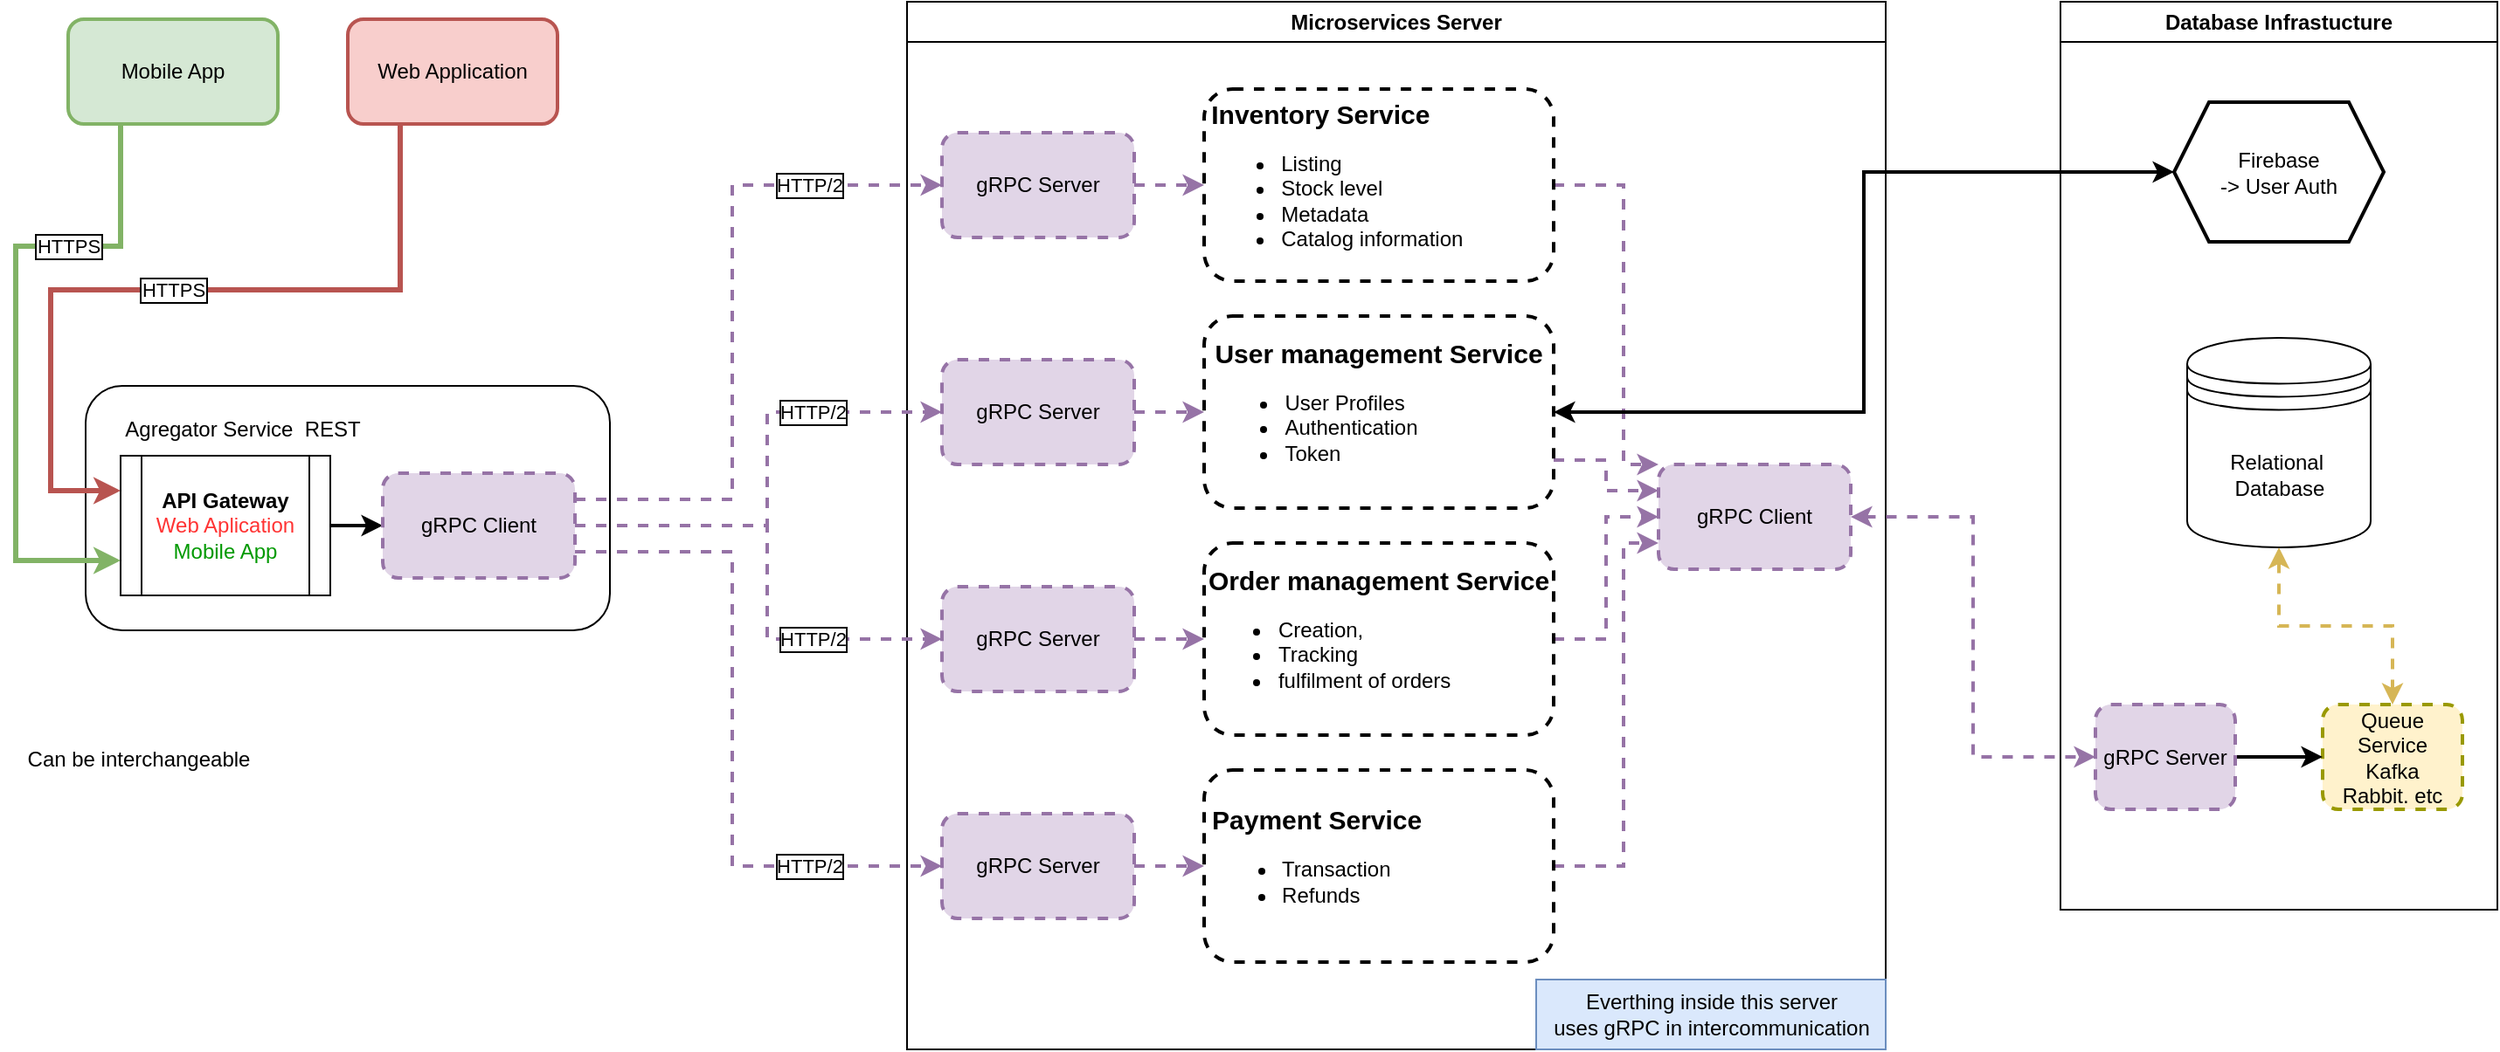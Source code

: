 <mxfile version="22.0.3" type="github">
  <diagram name="Page-1" id="NbVhk0MFhlbVLqS5J1yt">
    <mxGraphModel dx="1434" dy="790" grid="1" gridSize="10" guides="1" tooltips="1" connect="1" arrows="1" fold="1" page="1" pageScale="1" pageWidth="850" pageHeight="1100" math="0" shadow="0">
      <root>
        <mxCell id="0" />
        <mxCell id="1" parent="0" />
        <mxCell id="EWW60drx3eyQ0JMGf2e5-8" value="Microservices Server" style="swimlane;whiteSpace=wrap;html=1;" parent="1" vertex="1">
          <mxGeometry x="560" y="70" width="560" height="600" as="geometry" />
        </mxCell>
        <mxCell id="EWW60drx3eyQ0JMGf2e5-59" style="edgeStyle=orthogonalEdgeStyle;rounded=0;orthogonalLoop=1;jettySize=auto;html=1;exitX=1;exitY=0.5;exitDx=0;exitDy=0;entryX=0;entryY=0;entryDx=0;entryDy=0;strokeWidth=2;dashed=1;fillColor=#e1d5e7;strokeColor=#9673a6;" parent="EWW60drx3eyQ0JMGf2e5-8" source="EWW60drx3eyQ0JMGf2e5-2" target="EWW60drx3eyQ0JMGf2e5-54" edge="1">
          <mxGeometry relative="1" as="geometry">
            <Array as="points">
              <mxPoint x="410" y="105" />
              <mxPoint x="410" y="265" />
            </Array>
          </mxGeometry>
        </mxCell>
        <mxCell id="EWW60drx3eyQ0JMGf2e5-2" value="&lt;b&gt;&lt;font style=&quot;font-size: 15px;&quot;&gt;Inventory Service&amp;nbsp; &amp;nbsp; &amp;nbsp; &amp;nbsp; &amp;nbsp; &amp;nbsp; &amp;nbsp; &amp;nbsp;&amp;nbsp;&lt;/font&gt;&lt;/b&gt;&lt;br&gt;&lt;ul&gt;&lt;li style=&quot;text-align: left;&quot;&gt;Listing&lt;/li&gt;&lt;li style=&quot;text-align: left;&quot;&gt;Stock level&lt;/li&gt;&lt;li style=&quot;text-align: left;&quot;&gt;Metadata&lt;/li&gt;&lt;li style=&quot;text-align: left;&quot;&gt;Catalog information&lt;/li&gt;&lt;/ul&gt;" style="rounded=1;whiteSpace=wrap;html=1;strokeWidth=2;dashed=1;" parent="EWW60drx3eyQ0JMGf2e5-8" vertex="1">
          <mxGeometry x="170" y="50" width="200" height="110" as="geometry" />
        </mxCell>
        <mxCell id="EWW60drx3eyQ0JMGf2e5-56" style="edgeStyle=orthogonalEdgeStyle;rounded=0;orthogonalLoop=1;jettySize=auto;html=1;exitX=1;exitY=0.75;exitDx=0;exitDy=0;entryX=0;entryY=0.25;entryDx=0;entryDy=0;strokeWidth=2;dashed=1;fillColor=#e1d5e7;strokeColor=#9673a6;" parent="EWW60drx3eyQ0JMGf2e5-8" source="EWW60drx3eyQ0JMGf2e5-4" target="EWW60drx3eyQ0JMGf2e5-54" edge="1">
          <mxGeometry relative="1" as="geometry" />
        </mxCell>
        <mxCell id="EWW60drx3eyQ0JMGf2e5-4" value="&lt;b&gt;&lt;font style=&quot;font-size: 15px;&quot;&gt;User management Service&lt;/font&gt;&lt;/b&gt;&lt;br&gt;&lt;ul&gt;&lt;li style=&quot;text-align: left;&quot;&gt;User Profiles&lt;/li&gt;&lt;li style=&quot;text-align: left;&quot;&gt;Authentication&lt;/li&gt;&lt;li style=&quot;text-align: left;&quot;&gt;Token&lt;/li&gt;&lt;/ul&gt;" style="rounded=1;whiteSpace=wrap;html=1;strokeWidth=2;dashed=1;" parent="EWW60drx3eyQ0JMGf2e5-8" vertex="1">
          <mxGeometry x="170" y="180" width="200" height="110" as="geometry" />
        </mxCell>
        <mxCell id="EWW60drx3eyQ0JMGf2e5-57" style="edgeStyle=orthogonalEdgeStyle;rounded=0;orthogonalLoop=1;jettySize=auto;html=1;exitX=1;exitY=0.5;exitDx=0;exitDy=0;entryX=0;entryY=0.5;entryDx=0;entryDy=0;strokeWidth=2;dashed=1;fillColor=#e1d5e7;strokeColor=#9673a6;" parent="EWW60drx3eyQ0JMGf2e5-8" source="EWW60drx3eyQ0JMGf2e5-6" target="EWW60drx3eyQ0JMGf2e5-54" edge="1">
          <mxGeometry relative="1" as="geometry" />
        </mxCell>
        <mxCell id="EWW60drx3eyQ0JMGf2e5-6" value="&lt;b&gt;&lt;font style=&quot;font-size: 15px;&quot;&gt;Order management Service&lt;/font&gt;&lt;/b&gt;&lt;span style=&quot;background-color: initial;&quot;&gt;&lt;br&gt;&lt;ul&gt;&lt;li style=&quot;text-align: left;&quot;&gt;&lt;span style=&quot;background-color: initial;&quot;&gt;Creation,&amp;nbsp;&lt;/span&gt;&lt;/li&gt;&lt;li style=&quot;text-align: left;&quot;&gt;&lt;span style=&quot;background-color: initial;&quot;&gt;Tracking&amp;nbsp;&lt;/span&gt;&lt;/li&gt;&lt;li style=&quot;text-align: left;&quot;&gt;&lt;span style=&quot;background-color: initial;&quot;&gt;fulfilment of orders&lt;/span&gt;&lt;/li&gt;&lt;/ul&gt;&lt;/span&gt;" style="rounded=1;whiteSpace=wrap;html=1;strokeWidth=2;dashed=1;" parent="EWW60drx3eyQ0JMGf2e5-8" vertex="1">
          <mxGeometry x="170" y="310" width="200" height="110" as="geometry" />
        </mxCell>
        <mxCell id="EWW60drx3eyQ0JMGf2e5-58" style="edgeStyle=orthogonalEdgeStyle;rounded=0;orthogonalLoop=1;jettySize=auto;html=1;exitX=1;exitY=0.5;exitDx=0;exitDy=0;entryX=0;entryY=0.75;entryDx=0;entryDy=0;strokeWidth=2;dashed=1;fillColor=#e1d5e7;strokeColor=#9673a6;" parent="EWW60drx3eyQ0JMGf2e5-8" source="EWW60drx3eyQ0JMGf2e5-7" target="EWW60drx3eyQ0JMGf2e5-54" edge="1">
          <mxGeometry relative="1" as="geometry">
            <Array as="points">
              <mxPoint x="410" y="495" />
              <mxPoint x="410" y="310" />
            </Array>
          </mxGeometry>
        </mxCell>
        <mxCell id="EWW60drx3eyQ0JMGf2e5-7" value="&lt;b&gt;&lt;font style=&quot;font-size: 15px;&quot;&gt;Payment Service&amp;nbsp; &amp;nbsp; &amp;nbsp; &amp;nbsp; &amp;nbsp; &amp;nbsp; &amp;nbsp; &amp;nbsp; &amp;nbsp;&lt;/font&gt;&lt;/b&gt;&lt;br&gt;&lt;ul&gt;&lt;li style=&quot;text-align: left;&quot;&gt;Transaction&lt;/li&gt;&lt;li style=&quot;text-align: left;&quot;&gt;Refunds&lt;/li&gt;&lt;/ul&gt;" style="rounded=1;whiteSpace=wrap;html=1;strokeWidth=2;dashed=1;" parent="EWW60drx3eyQ0JMGf2e5-8" vertex="1">
          <mxGeometry x="170" y="440" width="200" height="110" as="geometry" />
        </mxCell>
        <mxCell id="EWW60drx3eyQ0JMGf2e5-30" style="edgeStyle=orthogonalEdgeStyle;rounded=0;orthogonalLoop=1;jettySize=auto;html=1;exitX=1;exitY=0.5;exitDx=0;exitDy=0;entryX=0;entryY=0.5;entryDx=0;entryDy=0;strokeWidth=2;fillColor=#e1d5e7;strokeColor=#9673a6;dashed=1;" parent="EWW60drx3eyQ0JMGf2e5-8" source="EWW60drx3eyQ0JMGf2e5-20" target="EWW60drx3eyQ0JMGf2e5-2" edge="1">
          <mxGeometry relative="1" as="geometry" />
        </mxCell>
        <mxCell id="EWW60drx3eyQ0JMGf2e5-20" value="gRPC Server" style="rounded=1;whiteSpace=wrap;html=1;fillColor=#e1d5e7;strokeColor=#9673a6;strokeWidth=2;dashed=1;movable=1;resizable=1;rotatable=1;deletable=1;editable=1;locked=0;connectable=1;" parent="EWW60drx3eyQ0JMGf2e5-8" vertex="1">
          <mxGeometry x="20" y="75" width="110" height="60" as="geometry" />
        </mxCell>
        <mxCell id="EWW60drx3eyQ0JMGf2e5-33" style="edgeStyle=orthogonalEdgeStyle;rounded=0;orthogonalLoop=1;jettySize=auto;html=1;exitX=1;exitY=0.5;exitDx=0;exitDy=0;entryX=0;entryY=0.5;entryDx=0;entryDy=0;strokeWidth=2;fillColor=#e1d5e7;strokeColor=#9673a6;dashed=1;" parent="EWW60drx3eyQ0JMGf2e5-8" source="EWW60drx3eyQ0JMGf2e5-23" target="EWW60drx3eyQ0JMGf2e5-7" edge="1">
          <mxGeometry relative="1" as="geometry" />
        </mxCell>
        <mxCell id="EWW60drx3eyQ0JMGf2e5-23" value="gRPC Server" style="rounded=1;whiteSpace=wrap;html=1;fillColor=#e1d5e7;strokeColor=#9673a6;strokeWidth=2;dashed=1;movable=1;resizable=1;rotatable=1;deletable=1;editable=1;locked=0;connectable=1;" parent="EWW60drx3eyQ0JMGf2e5-8" vertex="1">
          <mxGeometry x="20" y="465" width="110" height="60" as="geometry" />
        </mxCell>
        <mxCell id="EWW60drx3eyQ0JMGf2e5-32" style="edgeStyle=orthogonalEdgeStyle;rounded=0;orthogonalLoop=1;jettySize=auto;html=1;exitX=1;exitY=0.5;exitDx=0;exitDy=0;entryX=0;entryY=0.5;entryDx=0;entryDy=0;strokeWidth=2;fillColor=#e1d5e7;strokeColor=#9673a6;dashed=1;" parent="EWW60drx3eyQ0JMGf2e5-8" source="EWW60drx3eyQ0JMGf2e5-22" target="EWW60drx3eyQ0JMGf2e5-6" edge="1">
          <mxGeometry relative="1" as="geometry" />
        </mxCell>
        <mxCell id="EWW60drx3eyQ0JMGf2e5-22" value="gRPC Server" style="rounded=1;whiteSpace=wrap;html=1;fillColor=#e1d5e7;strokeColor=#9673a6;strokeWidth=2;dashed=1;movable=1;resizable=1;rotatable=1;deletable=1;editable=1;locked=0;connectable=1;" parent="EWW60drx3eyQ0JMGf2e5-8" vertex="1">
          <mxGeometry x="20" y="335" width="110" height="60" as="geometry" />
        </mxCell>
        <mxCell id="EWW60drx3eyQ0JMGf2e5-31" style="edgeStyle=orthogonalEdgeStyle;rounded=0;orthogonalLoop=1;jettySize=auto;html=1;exitX=1;exitY=0.5;exitDx=0;exitDy=0;entryX=0;entryY=0.5;entryDx=0;entryDy=0;strokeWidth=2;fillColor=#e1d5e7;strokeColor=#9673a6;dashed=1;" parent="EWW60drx3eyQ0JMGf2e5-8" source="EWW60drx3eyQ0JMGf2e5-21" target="EWW60drx3eyQ0JMGf2e5-4" edge="1">
          <mxGeometry relative="1" as="geometry" />
        </mxCell>
        <mxCell id="EWW60drx3eyQ0JMGf2e5-21" value="gRPC Server" style="rounded=1;whiteSpace=wrap;html=1;fillColor=#e1d5e7;strokeColor=#9673a6;strokeWidth=2;dashed=1;movable=1;resizable=1;rotatable=1;deletable=1;editable=1;locked=0;connectable=1;" parent="EWW60drx3eyQ0JMGf2e5-8" vertex="1">
          <mxGeometry x="20" y="205" width="110" height="60" as="geometry" />
        </mxCell>
        <mxCell id="EWW60drx3eyQ0JMGf2e5-24" value="" style="shape=image;html=1;verticalAlign=top;verticalLabelPosition=bottom;labelBackgroundColor=#ffffff;imageAspect=0;aspect=fixed;image=https://cdn4.iconfinder.com/data/icons/evil-icons-user-interface/64/star-128.png;labelBorderColor=none;strokeWidth=2;" parent="EWW60drx3eyQ0JMGf2e5-8" vertex="1">
          <mxGeometry x="110" y="75" width="20" height="20" as="geometry" />
        </mxCell>
        <mxCell id="EWW60drx3eyQ0JMGf2e5-28" value="" style="shape=image;html=1;verticalAlign=top;verticalLabelPosition=bottom;labelBackgroundColor=#ffffff;imageAspect=0;aspect=fixed;image=https://cdn4.iconfinder.com/data/icons/evil-icons-user-interface/64/star-128.png;labelBorderColor=none;strokeWidth=2;" parent="EWW60drx3eyQ0JMGf2e5-8" vertex="1">
          <mxGeometry x="110" y="205" width="20" height="20" as="geometry" />
        </mxCell>
        <mxCell id="EWW60drx3eyQ0JMGf2e5-27" value="" style="shape=image;html=1;verticalAlign=top;verticalLabelPosition=bottom;labelBackgroundColor=#ffffff;imageAspect=0;aspect=fixed;image=https://cdn4.iconfinder.com/data/icons/evil-icons-user-interface/64/star-128.png;labelBorderColor=none;strokeWidth=2;" parent="EWW60drx3eyQ0JMGf2e5-8" vertex="1">
          <mxGeometry x="110" y="335" width="20" height="20" as="geometry" />
        </mxCell>
        <mxCell id="EWW60drx3eyQ0JMGf2e5-26" value="" style="shape=image;html=1;verticalAlign=top;verticalLabelPosition=bottom;labelBackgroundColor=#ffffff;imageAspect=0;aspect=fixed;image=https://cdn4.iconfinder.com/data/icons/evil-icons-user-interface/64/star-128.png;labelBorderColor=none;strokeWidth=2;" parent="EWW60drx3eyQ0JMGf2e5-8" vertex="1">
          <mxGeometry x="110" y="465" width="20" height="20" as="geometry" />
        </mxCell>
        <mxCell id="EWW60drx3eyQ0JMGf2e5-54" value="gRPC Client" style="rounded=1;whiteSpace=wrap;html=1;fillColor=#e1d5e7;strokeColor=#9673a6;strokeWidth=2;dashed=1;movable=1;resizable=1;rotatable=1;deletable=1;editable=1;locked=0;connectable=1;" parent="EWW60drx3eyQ0JMGf2e5-8" vertex="1">
          <mxGeometry x="430" y="265" width="110" height="60" as="geometry" />
        </mxCell>
        <mxCell id="SDdS7woXJL0chD8UsRm--4" value="Everthing inside this server&lt;br&gt;uses gRPC in intercommunication" style="text;html=1;align=center;verticalAlign=middle;resizable=0;points=[];autosize=1;strokeColor=#6c8ebf;fillColor=#dae8fc;perimeterSpacing=0;rounded=0;glass=0;" vertex="1" parent="EWW60drx3eyQ0JMGf2e5-8">
          <mxGeometry x="360" y="560" width="200" height="40" as="geometry" />
        </mxCell>
        <mxCell id="EWW60drx3eyQ0JMGf2e5-10" value="Web Application" style="rounded=1;whiteSpace=wrap;html=1;fillColor=#f8cecc;strokeColor=#b85450;strokeWidth=2;" parent="1" vertex="1">
          <mxGeometry x="240" y="80" width="120" height="60" as="geometry" />
        </mxCell>
        <mxCell id="EWW60drx3eyQ0JMGf2e5-11" value="Mobile App" style="rounded=1;whiteSpace=wrap;html=1;fillColor=#d5e8d4;strokeColor=#82b366;strokeWidth=2;" parent="1" vertex="1">
          <mxGeometry x="80" y="80" width="120" height="60" as="geometry" />
        </mxCell>
        <mxCell id="EWW60drx3eyQ0JMGf2e5-13" value="" style="rounded=1;whiteSpace=wrap;html=1;movable=1;resizable=1;rotatable=1;deletable=1;editable=1;locked=0;connectable=1;" parent="1" vertex="1">
          <mxGeometry x="90" y="290" width="300" height="140" as="geometry" />
        </mxCell>
        <mxCell id="EWW60drx3eyQ0JMGf2e5-34" style="edgeStyle=orthogonalEdgeStyle;rounded=0;orthogonalLoop=1;jettySize=auto;html=1;exitX=1;exitY=0.5;exitDx=0;exitDy=0;entryX=0;entryY=0.5;entryDx=0;entryDy=0;strokeWidth=2;" parent="1" source="EWW60drx3eyQ0JMGf2e5-9" target="EWW60drx3eyQ0JMGf2e5-15" edge="1">
          <mxGeometry relative="1" as="geometry" />
        </mxCell>
        <mxCell id="EWW60drx3eyQ0JMGf2e5-9" value="&lt;b&gt;API Gateway&lt;/b&gt;&lt;br&gt;&lt;font color=&quot;#ff3333&quot;&gt;Web Aplication&lt;/font&gt;&lt;br&gt;&lt;font color=&quot;#009900&quot;&gt;Mobile App&lt;/font&gt;" style="shape=process;whiteSpace=wrap;html=1;backgroundOutline=1;movable=1;resizable=1;rotatable=1;deletable=1;editable=1;locked=0;connectable=1;" parent="1" vertex="1">
          <mxGeometry x="110" y="330" width="120" height="80" as="geometry" />
        </mxCell>
        <mxCell id="EWW60drx3eyQ0JMGf2e5-14" value="Agregator Service&amp;nbsp; REST" style="text;html=1;strokeColor=none;fillColor=none;align=center;verticalAlign=middle;whiteSpace=wrap;rounded=0;movable=1;resizable=1;rotatable=1;deletable=1;editable=1;locked=0;connectable=1;" parent="1" vertex="1">
          <mxGeometry x="100" y="300" width="160" height="30" as="geometry" />
        </mxCell>
        <mxCell id="EWW60drx3eyQ0JMGf2e5-39" value="HTTP/2" style="edgeStyle=orthogonalEdgeStyle;rounded=0;orthogonalLoop=1;jettySize=auto;html=1;exitX=1;exitY=0.75;exitDx=0;exitDy=0;entryX=0;entryY=0.5;entryDx=0;entryDy=0;labelBorderColor=default;strokeWidth=2;dashed=1;fillColor=#e1d5e7;strokeColor=#9673a6;" parent="1" source="EWW60drx3eyQ0JMGf2e5-15" target="EWW60drx3eyQ0JMGf2e5-23" edge="1">
          <mxGeometry x="0.61" relative="1" as="geometry">
            <Array as="points">
              <mxPoint x="460" y="385" />
              <mxPoint x="460" y="565" />
            </Array>
            <mxPoint as="offset" />
          </mxGeometry>
        </mxCell>
        <mxCell id="EWW60drx3eyQ0JMGf2e5-40" value="HTTP/2" style="edgeStyle=orthogonalEdgeStyle;rounded=0;orthogonalLoop=1;jettySize=auto;html=1;exitX=1;exitY=0.5;exitDx=0;exitDy=0;entryX=0;entryY=0.5;entryDx=0;entryDy=0;labelBorderColor=default;strokeWidth=2;dashed=1;fillColor=#e1d5e7;strokeColor=#9673a6;" parent="1" source="EWW60drx3eyQ0JMGf2e5-15" target="EWW60drx3eyQ0JMGf2e5-22" edge="1">
          <mxGeometry x="0.458" relative="1" as="geometry">
            <Array as="points">
              <mxPoint x="480" y="370" />
              <mxPoint x="480" y="435" />
            </Array>
            <mxPoint as="offset" />
          </mxGeometry>
        </mxCell>
        <mxCell id="EWW60drx3eyQ0JMGf2e5-41" value="HTTP/2" style="edgeStyle=orthogonalEdgeStyle;rounded=0;orthogonalLoop=1;jettySize=auto;html=1;exitX=1;exitY=0.5;exitDx=0;exitDy=0;entryX=0;entryY=0.5;entryDx=0;entryDy=0;labelBorderColor=default;strokeWidth=2;dashed=1;fillColor=#e1d5e7;strokeColor=#9673a6;" parent="1" source="EWW60drx3eyQ0JMGf2e5-15" target="EWW60drx3eyQ0JMGf2e5-21" edge="1">
          <mxGeometry x="0.458" relative="1" as="geometry">
            <Array as="points">
              <mxPoint x="480" y="370" />
              <mxPoint x="480" y="305" />
            </Array>
            <mxPoint as="offset" />
          </mxGeometry>
        </mxCell>
        <mxCell id="EWW60drx3eyQ0JMGf2e5-42" value="HTTP/2" style="edgeStyle=orthogonalEdgeStyle;rounded=0;orthogonalLoop=1;jettySize=auto;html=1;exitX=1;exitY=0.25;exitDx=0;exitDy=0;entryX=0;entryY=0.5;entryDx=0;entryDy=0;labelBorderColor=default;strokeWidth=2;dashed=1;fillColor=#e1d5e7;strokeColor=#9673a6;" parent="1" source="EWW60drx3eyQ0JMGf2e5-15" target="EWW60drx3eyQ0JMGf2e5-20" edge="1">
          <mxGeometry x="0.61" relative="1" as="geometry">
            <Array as="points">
              <mxPoint x="460" y="355" />
              <mxPoint x="460" y="175" />
            </Array>
            <mxPoint as="offset" />
          </mxGeometry>
        </mxCell>
        <mxCell id="EWW60drx3eyQ0JMGf2e5-15" value="gRPC Client" style="rounded=1;whiteSpace=wrap;html=1;fillColor=#e1d5e7;strokeColor=#9673a6;strokeWidth=2;dashed=1;movable=1;resizable=1;rotatable=1;deletable=1;editable=1;locked=0;connectable=1;" parent="1" vertex="1">
          <mxGeometry x="260" y="340" width="110" height="60" as="geometry" />
        </mxCell>
        <mxCell id="EWW60drx3eyQ0JMGf2e5-19" value="HTTPS" style="edgeStyle=orthogonalEdgeStyle;rounded=0;orthogonalLoop=1;jettySize=auto;html=1;exitX=0.25;exitY=1;exitDx=0;exitDy=0;entryX=0;entryY=0.25;entryDx=0;entryDy=0;fillColor=#f8cecc;strokeColor=#b85450;strokeWidth=3;labelBorderColor=default;" parent="1" source="EWW60drx3eyQ0JMGf2e5-10" target="EWW60drx3eyQ0JMGf2e5-9" edge="1">
          <mxGeometry relative="1" as="geometry">
            <Array as="points">
              <mxPoint x="270" y="235" />
              <mxPoint x="70" y="235" />
              <mxPoint x="70" y="350" />
            </Array>
          </mxGeometry>
        </mxCell>
        <mxCell id="EWW60drx3eyQ0JMGf2e5-18" value="HTTPS" style="edgeStyle=orthogonalEdgeStyle;rounded=0;orthogonalLoop=1;jettySize=auto;html=1;exitX=0.25;exitY=1;exitDx=0;exitDy=0;entryX=0;entryY=0.75;entryDx=0;entryDy=0;strokeWidth=3;fillColor=#d5e8d4;strokeColor=#82b366;labelBorderColor=default;" parent="1" source="EWW60drx3eyQ0JMGf2e5-11" target="EWW60drx3eyQ0JMGf2e5-9" edge="1">
          <mxGeometry x="-0.46" relative="1" as="geometry">
            <Array as="points">
              <mxPoint x="110" y="210" />
              <mxPoint x="50" y="210" />
              <mxPoint x="50" y="390" />
            </Array>
            <mxPoint as="offset" />
          </mxGeometry>
        </mxCell>
        <mxCell id="EWW60drx3eyQ0JMGf2e5-29" value="Can be interchangeable" style="shape=image;html=1;verticalAlign=top;verticalLabelPosition=bottom;labelBackgroundColor=#ffffff;imageAspect=0;aspect=fixed;image=https://cdn4.iconfinder.com/data/icons/evil-icons-user-interface/64/star-128.png" parent="1" vertex="1">
          <mxGeometry x="110" y="470" width="20" height="20" as="geometry" />
        </mxCell>
        <mxCell id="EWW60drx3eyQ0JMGf2e5-44" style="edgeStyle=orthogonalEdgeStyle;rounded=0;orthogonalLoop=1;jettySize=auto;html=1;exitX=1;exitY=0.5;exitDx=0;exitDy=0;entryX=0;entryY=0.5;entryDx=0;entryDy=0;startArrow=classic;startFill=1;strokeWidth=2;" parent="1" source="EWW60drx3eyQ0JMGf2e5-4" target="EWW60drx3eyQ0JMGf2e5-43" edge="1">
          <mxGeometry relative="1" as="geometry" />
        </mxCell>
        <mxCell id="EWW60drx3eyQ0JMGf2e5-47" value="Database Infrastucture" style="swimlane;whiteSpace=wrap;html=1;" parent="1" vertex="1">
          <mxGeometry x="1220" y="70" width="250" height="520" as="geometry" />
        </mxCell>
        <mxCell id="EWW60drx3eyQ0JMGf2e5-43" value="Firebase&lt;br&gt;-&amp;gt; User Auth" style="shape=hexagon;perimeter=hexagonPerimeter2;whiteSpace=wrap;html=1;fixedSize=1;strokeWidth=2;" parent="EWW60drx3eyQ0JMGf2e5-47" vertex="1">
          <mxGeometry x="65" y="57.5" width="120" height="80" as="geometry" />
        </mxCell>
        <mxCell id="EWW60drx3eyQ0JMGf2e5-45" value="Relational&amp;nbsp;&lt;br&gt;Database" style="shape=datastore;whiteSpace=wrap;html=1;" parent="EWW60drx3eyQ0JMGf2e5-47" vertex="1">
          <mxGeometry x="72.5" y="192.5" width="105" height="120" as="geometry" />
        </mxCell>
        <mxCell id="EWW60drx3eyQ0JMGf2e5-48" value="Queue Service&lt;br&gt;Kafka&lt;br&gt;Rabbit. etc" style="rounded=1;whiteSpace=wrap;html=1;fillColor=#fff2cc;strokeColor=#999900;dashed=1;strokeWidth=2;" parent="EWW60drx3eyQ0JMGf2e5-47" vertex="1">
          <mxGeometry x="150" y="402.5" width="80" height="60" as="geometry" />
        </mxCell>
        <mxCell id="EWW60drx3eyQ0JMGf2e5-49" style="edgeStyle=orthogonalEdgeStyle;rounded=0;orthogonalLoop=1;jettySize=auto;html=1;exitX=0.5;exitY=0;exitDx=0;exitDy=0;entryX=0.5;entryY=1;entryDx=0;entryDy=0;startArrow=classic;startFill=1;dashed=1;strokeWidth=2;fillColor=#fff2cc;strokeColor=#d6b656;" parent="EWW60drx3eyQ0JMGf2e5-47" source="EWW60drx3eyQ0JMGf2e5-48" target="EWW60drx3eyQ0JMGf2e5-45" edge="1">
          <mxGeometry relative="1" as="geometry" />
        </mxCell>
        <mxCell id="SDdS7woXJL0chD8UsRm--3" style="edgeStyle=orthogonalEdgeStyle;rounded=0;orthogonalLoop=1;jettySize=auto;html=1;exitX=1;exitY=0.5;exitDx=0;exitDy=0;entryX=0;entryY=0.5;entryDx=0;entryDy=0;strokeWidth=2;" edge="1" parent="EWW60drx3eyQ0JMGf2e5-47" source="SDdS7woXJL0chD8UsRm--1" target="EWW60drx3eyQ0JMGf2e5-48">
          <mxGeometry relative="1" as="geometry" />
        </mxCell>
        <mxCell id="SDdS7woXJL0chD8UsRm--1" value="gRPC Server" style="rounded=1;whiteSpace=wrap;html=1;fillColor=#e1d5e7;strokeColor=#9673a6;strokeWidth=2;dashed=1;movable=1;resizable=1;rotatable=1;deletable=1;editable=1;locked=0;connectable=1;" vertex="1" parent="EWW60drx3eyQ0JMGf2e5-47">
          <mxGeometry x="20" y="402.5" width="80" height="60" as="geometry" />
        </mxCell>
        <mxCell id="EWW60drx3eyQ0JMGf2e5-55" style="edgeStyle=orthogonalEdgeStyle;rounded=0;orthogonalLoop=1;jettySize=auto;html=1;exitX=1;exitY=0.5;exitDx=0;exitDy=0;startArrow=classic;startFill=1;fillColor=#e1d5e7;strokeColor=#9673a6;strokeWidth=2;dashed=1;entryX=0;entryY=0.5;entryDx=0;entryDy=0;" parent="1" source="EWW60drx3eyQ0JMGf2e5-54" target="SDdS7woXJL0chD8UsRm--1" edge="1">
          <mxGeometry relative="1" as="geometry">
            <mxPoint x="1160" y="500" as="targetPoint" />
          </mxGeometry>
        </mxCell>
      </root>
    </mxGraphModel>
  </diagram>
</mxfile>
